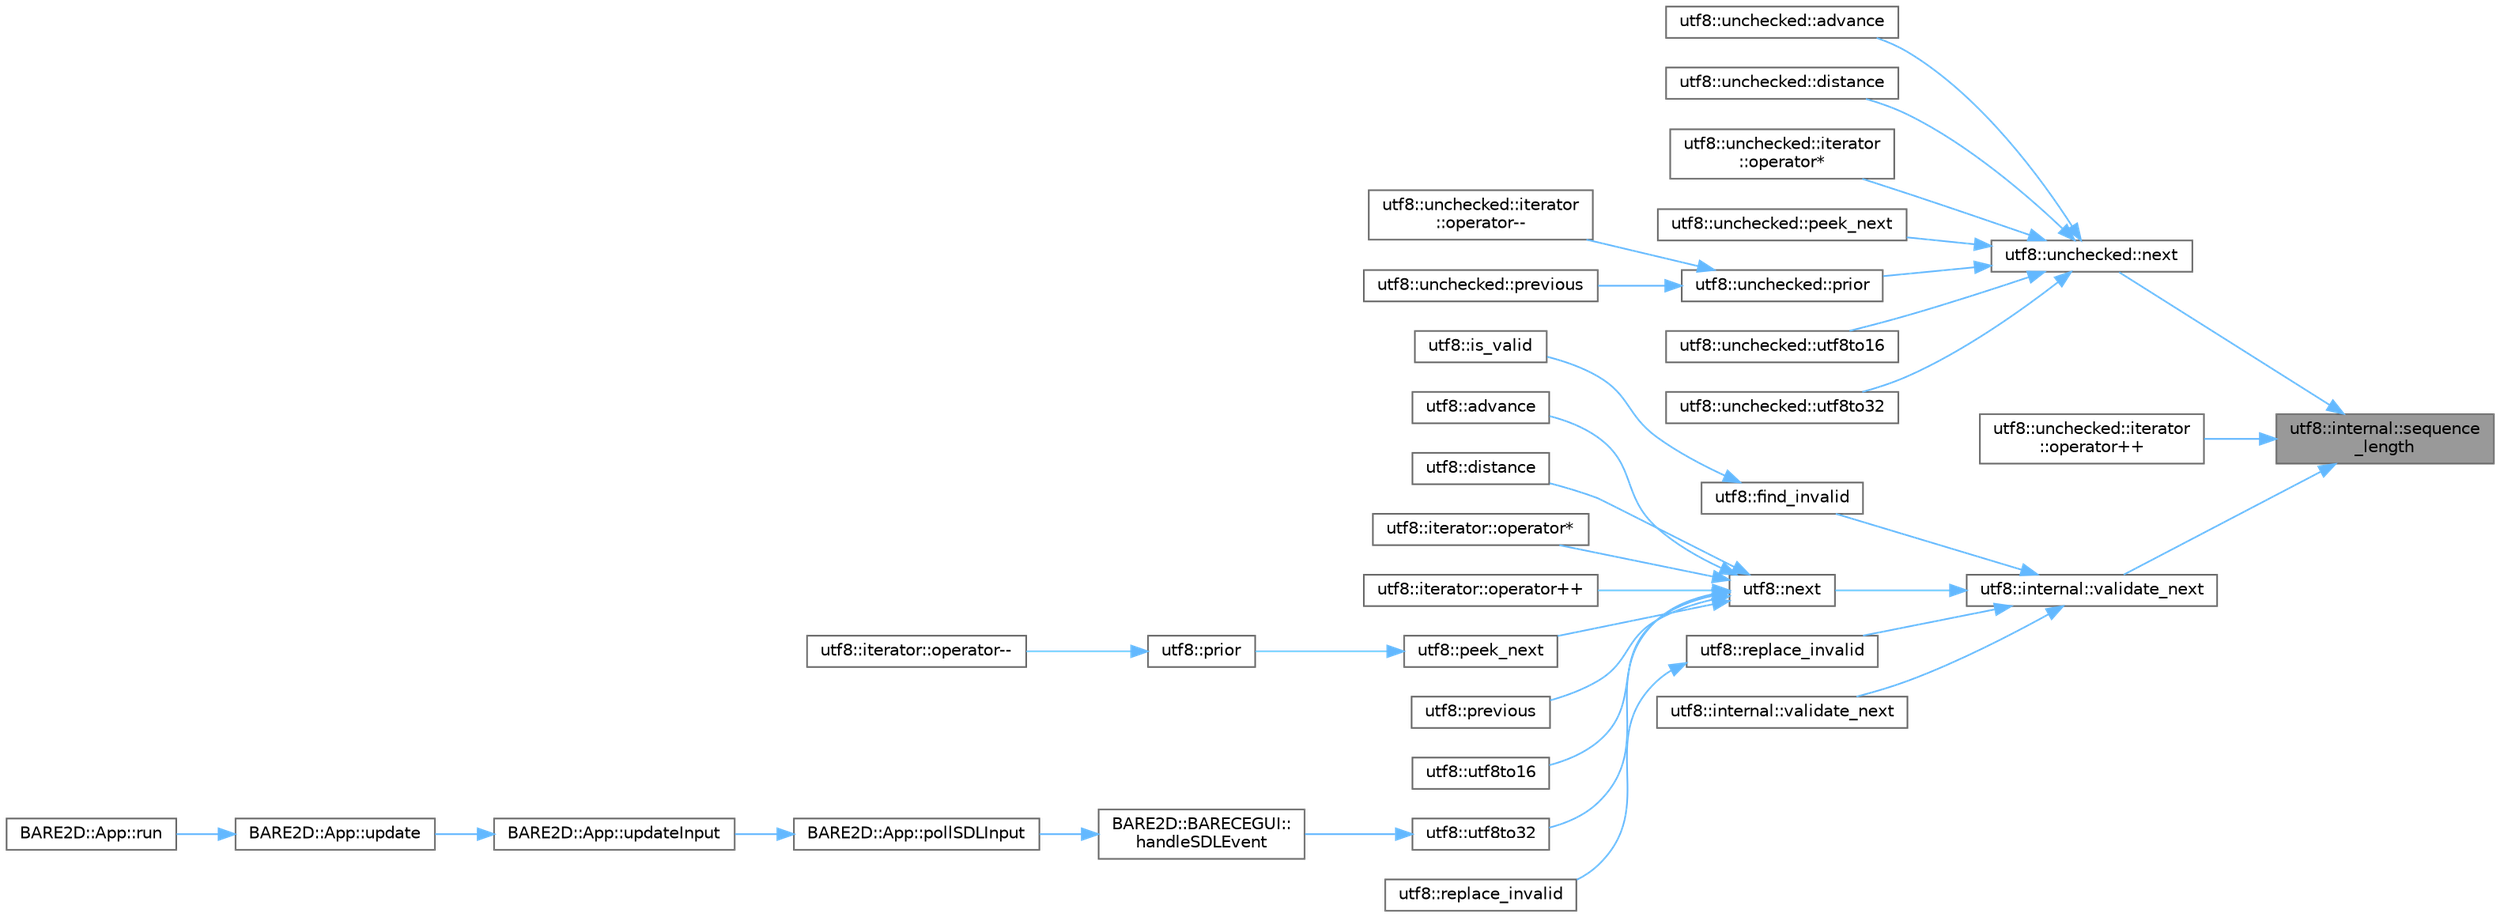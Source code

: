 digraph "utf8::internal::sequence_length"
{
 // INTERACTIVE_SVG=YES
 // LATEX_PDF_SIZE
  bgcolor="transparent";
  edge [fontname=Helvetica,fontsize=10,labelfontname=Helvetica,labelfontsize=10];
  node [fontname=Helvetica,fontsize=10,shape=box,height=0.2,width=0.4];
  rankdir="RL";
  Node1 [label="utf8::internal::sequence\l_length",height=0.2,width=0.4,color="gray40", fillcolor="grey60", style="filled", fontcolor="black",tooltip=" "];
  Node1 -> Node2 [dir="back",color="steelblue1",style="solid"];
  Node2 [label="utf8::unchecked::next",height=0.2,width=0.4,color="grey40", fillcolor="white", style="filled",URL="$namespaceutf8_1_1unchecked.html#ac5932c0cbb2498a111d53d26fd82f260",tooltip=" "];
  Node2 -> Node3 [dir="back",color="steelblue1",style="solid"];
  Node3 [label="utf8::unchecked::advance",height=0.2,width=0.4,color="grey40", fillcolor="white", style="filled",URL="$namespaceutf8_1_1unchecked.html#a66ea3b93a81a8f961e7a1700d13efc57",tooltip=" "];
  Node2 -> Node4 [dir="back",color="steelblue1",style="solid"];
  Node4 [label="utf8::unchecked::distance",height=0.2,width=0.4,color="grey40", fillcolor="white", style="filled",URL="$namespaceutf8_1_1unchecked.html#a033fb7223533ef6d9c92ae7c38f57138",tooltip=" "];
  Node2 -> Node5 [dir="back",color="steelblue1",style="solid"];
  Node5 [label="utf8::unchecked::iterator\l::operator*",height=0.2,width=0.4,color="grey40", fillcolor="white", style="filled",URL="$classutf8_1_1unchecked_1_1iterator.html#a150ab57c3546d067d49214af4d317e97",tooltip=" "];
  Node2 -> Node6 [dir="back",color="steelblue1",style="solid"];
  Node6 [label="utf8::unchecked::peek_next",height=0.2,width=0.4,color="grey40", fillcolor="white", style="filled",URL="$namespaceutf8_1_1unchecked.html#aaf5ddbe24f8dbb83390e2d33d75b9ea1",tooltip=" "];
  Node2 -> Node7 [dir="back",color="steelblue1",style="solid"];
  Node7 [label="utf8::unchecked::prior",height=0.2,width=0.4,color="grey40", fillcolor="white", style="filled",URL="$namespaceutf8_1_1unchecked.html#ad2c0e4b9693713ac18ee543e214b3ef9",tooltip=" "];
  Node7 -> Node8 [dir="back",color="steelblue1",style="solid"];
  Node8 [label="utf8::unchecked::iterator\l::operator--",height=0.2,width=0.4,color="grey40", fillcolor="white", style="filled",URL="$classutf8_1_1unchecked_1_1iterator.html#a4de90515d79c3c55fe172e6e1d5c07cd",tooltip=" "];
  Node7 -> Node9 [dir="back",color="steelblue1",style="solid"];
  Node9 [label="utf8::unchecked::previous",height=0.2,width=0.4,color="grey40", fillcolor="white", style="filled",URL="$namespaceutf8_1_1unchecked.html#a454cdd8f6b6771bd0425be1ccd94f788",tooltip=" "];
  Node2 -> Node10 [dir="back",color="steelblue1",style="solid"];
  Node10 [label="utf8::unchecked::utf8to16",height=0.2,width=0.4,color="grey40", fillcolor="white", style="filled",URL="$namespaceutf8_1_1unchecked.html#ae323b9faa6a47cb8d0aeaea44c1787eb",tooltip=" "];
  Node2 -> Node11 [dir="back",color="steelblue1",style="solid"];
  Node11 [label="utf8::unchecked::utf8to32",height=0.2,width=0.4,color="grey40", fillcolor="white", style="filled",URL="$namespaceutf8_1_1unchecked.html#aa4b554922a06a7487118982ff41da590",tooltip=" "];
  Node1 -> Node12 [dir="back",color="steelblue1",style="solid"];
  Node12 [label="utf8::unchecked::iterator\l::operator++",height=0.2,width=0.4,color="grey40", fillcolor="white", style="filled",URL="$classutf8_1_1unchecked_1_1iterator.html#a7743751d8f5c14aedf22aaaa6d3e6198",tooltip=" "];
  Node1 -> Node13 [dir="back",color="steelblue1",style="solid"];
  Node13 [label="utf8::internal::validate_next",height=0.2,width=0.4,color="grey40", fillcolor="white", style="filled",URL="$namespaceutf8_1_1internal.html#abe95547575fcc81911e381df03f8ebfe",tooltip=" "];
  Node13 -> Node14 [dir="back",color="steelblue1",style="solid"];
  Node14 [label="utf8::find_invalid",height=0.2,width=0.4,color="grey40", fillcolor="white", style="filled",URL="$namespaceutf8.html#ae29721faca762865e83ffea06605acc5",tooltip=" "];
  Node14 -> Node15 [dir="back",color="steelblue1",style="solid"];
  Node15 [label="utf8::is_valid",height=0.2,width=0.4,color="grey40", fillcolor="white", style="filled",URL="$namespaceutf8.html#add2dbec3d058aa66500ec4f97cc8174b",tooltip=" "];
  Node13 -> Node16 [dir="back",color="steelblue1",style="solid"];
  Node16 [label="utf8::next",height=0.2,width=0.4,color="grey40", fillcolor="white", style="filled",URL="$namespaceutf8.html#afc093dfde66a6f52cb4a5caefe0e580d",tooltip=" "];
  Node16 -> Node17 [dir="back",color="steelblue1",style="solid"];
  Node17 [label="utf8::advance",height=0.2,width=0.4,color="grey40", fillcolor="white", style="filled",URL="$namespaceutf8.html#a411eec0d2919810bb26966be242c1e9e",tooltip=" "];
  Node16 -> Node18 [dir="back",color="steelblue1",style="solid"];
  Node18 [label="utf8::distance",height=0.2,width=0.4,color="grey40", fillcolor="white", style="filled",URL="$namespaceutf8.html#ac2cd6005bab859b32fb7bb1cb999795d",tooltip=" "];
  Node16 -> Node19 [dir="back",color="steelblue1",style="solid"];
  Node19 [label="utf8::iterator::operator*",height=0.2,width=0.4,color="grey40", fillcolor="white", style="filled",URL="$classutf8_1_1iterator.html#a2826e61b8498fdf90467d57cdfb940ca",tooltip=" "];
  Node16 -> Node20 [dir="back",color="steelblue1",style="solid"];
  Node20 [label="utf8::iterator::operator++",height=0.2,width=0.4,color="grey40", fillcolor="white", style="filled",URL="$classutf8_1_1iterator.html#aaf536d2731e38161dfe7779fa9cd843b",tooltip=" "];
  Node16 -> Node21 [dir="back",color="steelblue1",style="solid"];
  Node21 [label="utf8::peek_next",height=0.2,width=0.4,color="grey40", fillcolor="white", style="filled",URL="$namespaceutf8.html#a42451db4241d57afe46e61f6a966ee8d",tooltip=" "];
  Node21 -> Node22 [dir="back",color="steelblue1",style="solid"];
  Node22 [label="utf8::prior",height=0.2,width=0.4,color="grey40", fillcolor="white", style="filled",URL="$namespaceutf8.html#a9a599fdd8a16ce65e3e72192db9d499b",tooltip=" "];
  Node22 -> Node23 [dir="back",color="steelblue1",style="solid"];
  Node23 [label="utf8::iterator::operator--",height=0.2,width=0.4,color="grey40", fillcolor="white", style="filled",URL="$classutf8_1_1iterator.html#a53b8575b1601f8259040230bc6eab1e6",tooltip=" "];
  Node16 -> Node24 [dir="back",color="steelblue1",style="solid"];
  Node24 [label="utf8::previous",height=0.2,width=0.4,color="grey40", fillcolor="white", style="filled",URL="$namespaceutf8.html#aedaf9315740d4f25b43c188b02b5bcd0",tooltip="Deprecated in versions that include \"prior\"."];
  Node16 -> Node25 [dir="back",color="steelblue1",style="solid"];
  Node25 [label="utf8::utf8to16",height=0.2,width=0.4,color="grey40", fillcolor="white", style="filled",URL="$namespaceutf8.html#a6404050074139c367a42f0a911779903",tooltip=" "];
  Node16 -> Node26 [dir="back",color="steelblue1",style="solid"];
  Node26 [label="utf8::utf8to32",height=0.2,width=0.4,color="grey40", fillcolor="white", style="filled",URL="$namespaceutf8.html#a8020ed399788dca779663adf061ed718",tooltip=" "];
  Node26 -> Node27 [dir="back",color="steelblue1",style="solid"];
  Node27 [label="BARE2D::BARECEGUI::\lhandleSDLEvent",height=0.2,width=0.4,color="grey40", fillcolor="white", style="filled",URL="$class_b_a_r_e2_d_1_1_b_a_r_e_c_e_g_u_i.html#a770264d8c510bbfe0585abe493011ed7",tooltip="Handles and propagates input."];
  Node27 -> Node28 [dir="back",color="steelblue1",style="solid"];
  Node28 [label="BARE2D::App::pollSDLInput",height=0.2,width=0.4,color="grey40", fillcolor="white", style="filled",URL="$class_b_a_r_e2_d_1_1_app.html#af9894f9e43d2620a21db76752fdb7fc4",tooltip="Polls inputs from SDL and updates the inputmanager as appropriate."];
  Node28 -> Node29 [dir="back",color="steelblue1",style="solid"];
  Node29 [label="BARE2D::App::updateInput",height=0.2,width=0.4,color="grey40", fillcolor="white", style="filled",URL="$class_b_a_r_e2_d_1_1_app.html#a88670d45389ef8ac5211227debf322e2",tooltip="Updates any input, and throws it down the pipeline!"];
  Node29 -> Node30 [dir="back",color="steelblue1",style="solid"];
  Node30 [label="BARE2D::App::update",height=0.2,width=0.4,color="grey40", fillcolor="white", style="filled",URL="$class_b_a_r_e2_d_1_1_app.html#ae0fb15b02f63b3b737041135b968ac55",tooltip="Updates input, output, etc. Only for internal use."];
  Node30 -> Node31 [dir="back",color="steelblue1",style="solid"];
  Node31 [label="BARE2D::App::run",height=0.2,width=0.4,color="grey40", fillcolor="white", style="filled",URL="$class_b_a_r_e2_d_1_1_app.html#a767c055c78bbf86b34bbd47e4b05ee01",tooltip="Runs the program! Starts the update-draw loop."];
  Node13 -> Node32 [dir="back",color="steelblue1",style="solid"];
  Node32 [label="utf8::replace_invalid",height=0.2,width=0.4,color="grey40", fillcolor="white", style="filled",URL="$namespaceutf8.html#a07dcd36a2185e5c9f0b19dd88859cd6c",tooltip=" "];
  Node32 -> Node33 [dir="back",color="steelblue1",style="solid"];
  Node33 [label="utf8::replace_invalid",height=0.2,width=0.4,color="grey40", fillcolor="white", style="filled",URL="$namespaceutf8.html#a13db09b6629724205302c623b76db028",tooltip=" "];
  Node13 -> Node34 [dir="back",color="steelblue1",style="solid"];
  Node34 [label="utf8::internal::validate_next",height=0.2,width=0.4,color="grey40", fillcolor="white", style="filled",URL="$namespaceutf8_1_1internal.html#afd41668f94ce9f60f8e314d05804cecc",tooltip=" "];
}
